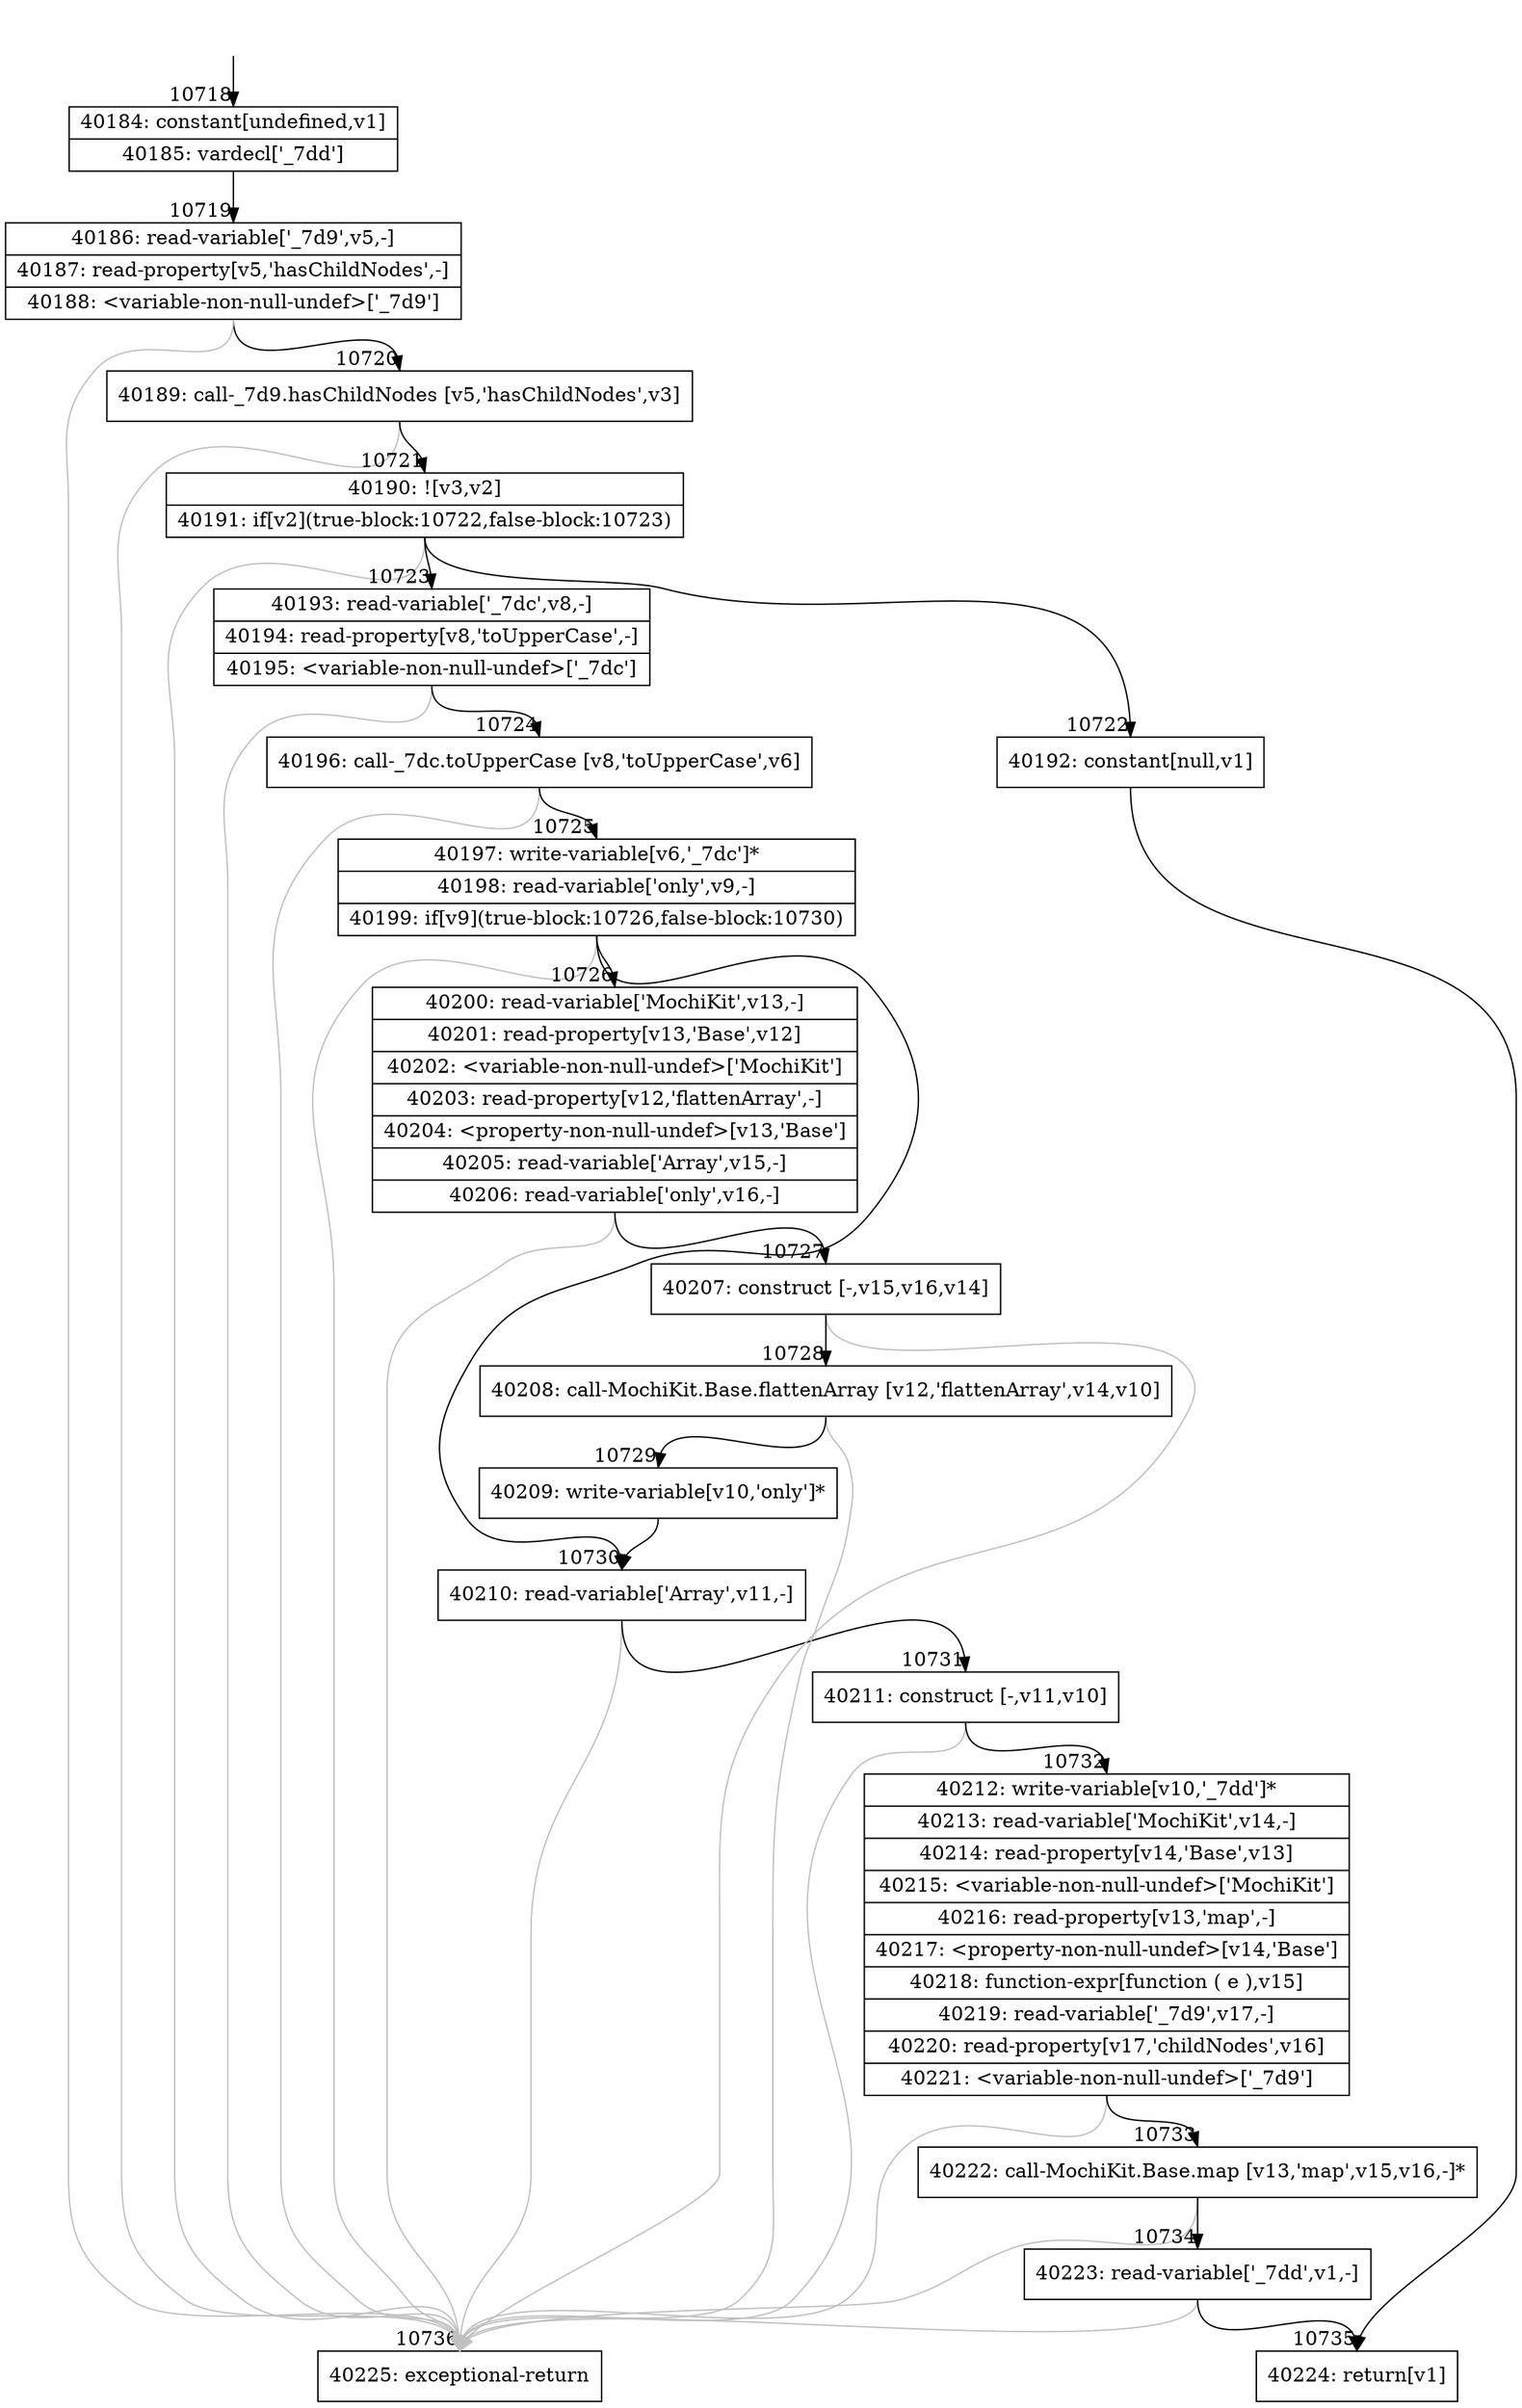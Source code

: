 digraph {
rankdir="TD"
BB_entry760[shape=none,label=""];
BB_entry760 -> BB10718 [tailport=s, headport=n, headlabel="    10718"]
BB10718 [shape=record label="{40184: constant[undefined,v1]|40185: vardecl['_7dd']}" ] 
BB10718 -> BB10719 [tailport=s, headport=n, headlabel="      10719"]
BB10719 [shape=record label="{40186: read-variable['_7d9',v5,-]|40187: read-property[v5,'hasChildNodes',-]|40188: \<variable-non-null-undef\>['_7d9']}" ] 
BB10719 -> BB10720 [tailport=s, headport=n, headlabel="      10720"]
BB10719 -> BB10736 [tailport=s, headport=n, color=gray, headlabel="      10736"]
BB10720 [shape=record label="{40189: call-_7d9.hasChildNodes [v5,'hasChildNodes',v3]}" ] 
BB10720 -> BB10721 [tailport=s, headport=n, headlabel="      10721"]
BB10720 -> BB10736 [tailport=s, headport=n, color=gray]
BB10721 [shape=record label="{40190: ![v3,v2]|40191: if[v2](true-block:10722,false-block:10723)}" ] 
BB10721 -> BB10722 [tailport=s, headport=n, headlabel="      10722"]
BB10721 -> BB10723 [tailport=s, headport=n, headlabel="      10723"]
BB10721 -> BB10736 [tailport=s, headport=n, color=gray]
BB10722 [shape=record label="{40192: constant[null,v1]}" ] 
BB10722 -> BB10735 [tailport=s, headport=n, headlabel="      10735"]
BB10723 [shape=record label="{40193: read-variable['_7dc',v8,-]|40194: read-property[v8,'toUpperCase',-]|40195: \<variable-non-null-undef\>['_7dc']}" ] 
BB10723 -> BB10724 [tailport=s, headport=n, headlabel="      10724"]
BB10723 -> BB10736 [tailport=s, headport=n, color=gray]
BB10724 [shape=record label="{40196: call-_7dc.toUpperCase [v8,'toUpperCase',v6]}" ] 
BB10724 -> BB10725 [tailport=s, headport=n, headlabel="      10725"]
BB10724 -> BB10736 [tailport=s, headport=n, color=gray]
BB10725 [shape=record label="{40197: write-variable[v6,'_7dc']*|40198: read-variable['only',v9,-]|40199: if[v9](true-block:10726,false-block:10730)}" ] 
BB10725 -> BB10726 [tailport=s, headport=n, headlabel="      10726"]
BB10725 -> BB10730 [tailport=s, headport=n, headlabel="      10730"]
BB10725 -> BB10736 [tailport=s, headport=n, color=gray]
BB10726 [shape=record label="{40200: read-variable['MochiKit',v13,-]|40201: read-property[v13,'Base',v12]|40202: \<variable-non-null-undef\>['MochiKit']|40203: read-property[v12,'flattenArray',-]|40204: \<property-non-null-undef\>[v13,'Base']|40205: read-variable['Array',v15,-]|40206: read-variable['only',v16,-]}" ] 
BB10726 -> BB10727 [tailport=s, headport=n, headlabel="      10727"]
BB10726 -> BB10736 [tailport=s, headport=n, color=gray]
BB10727 [shape=record label="{40207: construct [-,v15,v16,v14]}" ] 
BB10727 -> BB10728 [tailport=s, headport=n, headlabel="      10728"]
BB10727 -> BB10736 [tailport=s, headport=n, color=gray]
BB10728 [shape=record label="{40208: call-MochiKit.Base.flattenArray [v12,'flattenArray',v14,v10]}" ] 
BB10728 -> BB10729 [tailport=s, headport=n, headlabel="      10729"]
BB10728 -> BB10736 [tailport=s, headport=n, color=gray]
BB10729 [shape=record label="{40209: write-variable[v10,'only']*}" ] 
BB10729 -> BB10730 [tailport=s, headport=n]
BB10730 [shape=record label="{40210: read-variable['Array',v11,-]}" ] 
BB10730 -> BB10731 [tailport=s, headport=n, headlabel="      10731"]
BB10730 -> BB10736 [tailport=s, headport=n, color=gray]
BB10731 [shape=record label="{40211: construct [-,v11,v10]}" ] 
BB10731 -> BB10732 [tailport=s, headport=n, headlabel="      10732"]
BB10731 -> BB10736 [tailport=s, headport=n, color=gray]
BB10732 [shape=record label="{40212: write-variable[v10,'_7dd']*|40213: read-variable['MochiKit',v14,-]|40214: read-property[v14,'Base',v13]|40215: \<variable-non-null-undef\>['MochiKit']|40216: read-property[v13,'map',-]|40217: \<property-non-null-undef\>[v14,'Base']|40218: function-expr[function ( e ),v15]|40219: read-variable['_7d9',v17,-]|40220: read-property[v17,'childNodes',v16]|40221: \<variable-non-null-undef\>['_7d9']}" ] 
BB10732 -> BB10733 [tailport=s, headport=n, headlabel="      10733"]
BB10732 -> BB10736 [tailport=s, headport=n, color=gray]
BB10733 [shape=record label="{40222: call-MochiKit.Base.map [v13,'map',v15,v16,-]*}" ] 
BB10733 -> BB10734 [tailport=s, headport=n, headlabel="      10734"]
BB10733 -> BB10736 [tailport=s, headport=n, color=gray]
BB10734 [shape=record label="{40223: read-variable['_7dd',v1,-]}" ] 
BB10734 -> BB10735 [tailport=s, headport=n]
BB10734 -> BB10736 [tailport=s, headport=n, color=gray]
BB10735 [shape=record label="{40224: return[v1]}" ] 
BB10736 [shape=record label="{40225: exceptional-return}" ] 
//#$~ 7517
}
